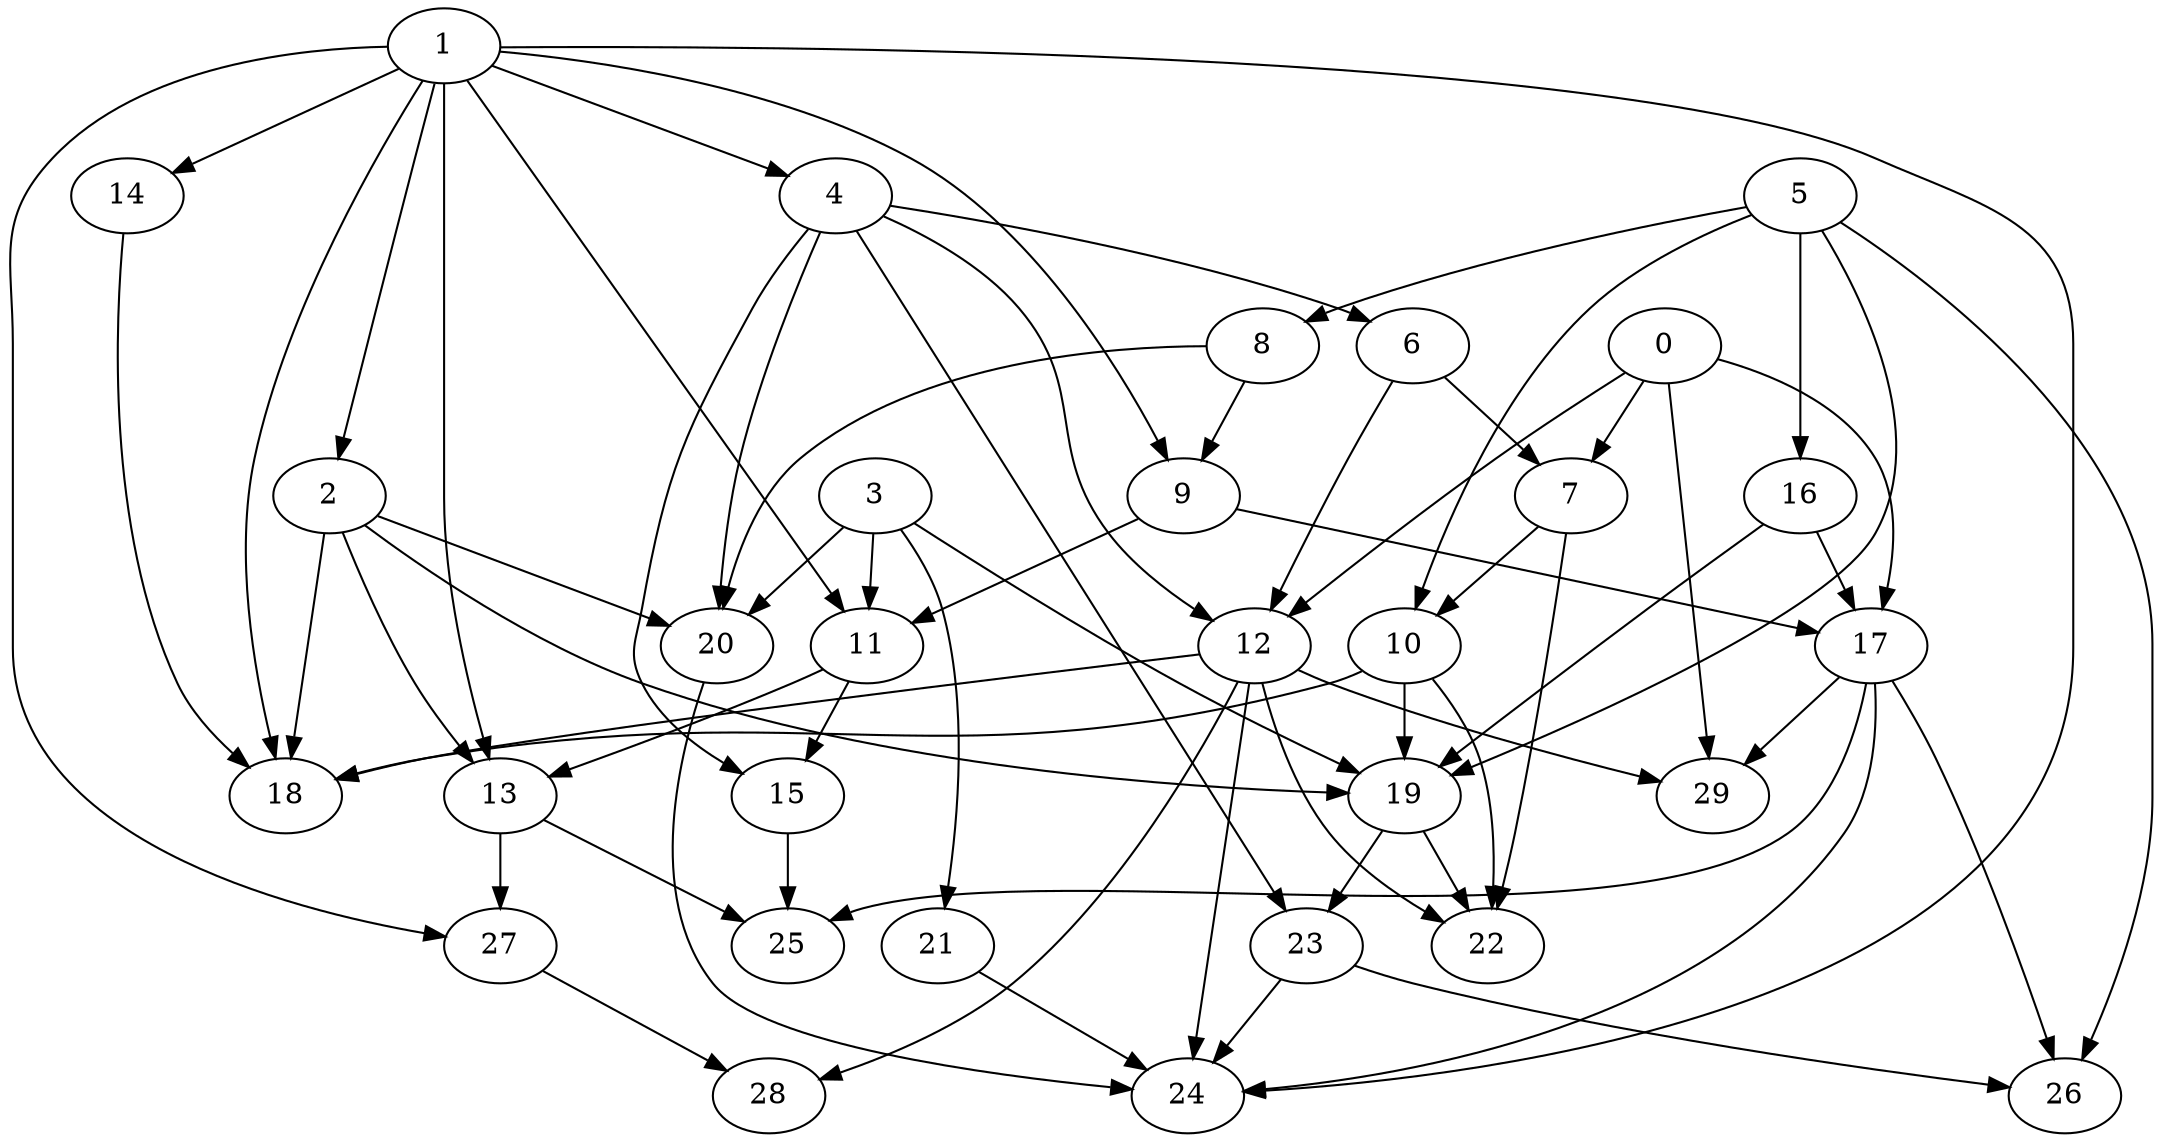 digraph "Random_Nodes_30_Density_2.20_CCR_9.99_WeightType_Random_Homogeneous-2" {
1 [Weight=10];
5 [Weight=5];
4 [Weight=6];
8 [Weight=10];
6 [Weight=7];
0 [Weight=7];
9 [Weight=8];
3 [Weight=8];
7 [Weight=8];
2 [Weight=4];
16 [Weight=6];
10 [Weight=3];
11 [Weight=5];
19 [Weight=9];
13 [Weight=5];
12 [Weight=2];
27 [Weight=2];
17 [Weight=4];
23 [Weight=10];
21 [Weight=4];
20 [Weight=9];
15 [Weight=8];
14 [Weight=8];
24 [Weight=9];
28 [Weight=9];
18 [Weight=6];
22 [Weight=6];
29 [Weight=6];
25 [Weight=3];
26 [Weight=3];
1 -> 4 [Weight=27];
2 -> 20 [Weight=37];
9 -> 17 [Weight=37];
4 -> 12 [Weight=23];
23 -> 26 [Weight=32];
5 -> 8 [Weight=27];
1 -> 11 [Weight=37];
3 -> 21 [Weight=46];
16 -> 17 [Weight=37];
13 -> 25 [Weight=23];
2 -> 19 [Weight=32];
12 -> 29 [Weight=41];
8 -> 20 [Weight=9];
10 -> 18 [Weight=9];
1 -> 14 [Weight=27];
4 -> 23 [Weight=41];
1 -> 9 [Weight=23];
6 -> 12 [Weight=46];
5 -> 16 [Weight=41];
4 -> 6 [Weight=41];
1 -> 27 [Weight=23];
4 -> 15 [Weight=9];
12 -> 28 [Weight=41];
17 -> 29 [Weight=37];
11 -> 15 [Weight=37];
0 -> 12 [Weight=46];
0 -> 17 [Weight=41];
15 -> 25 [Weight=14];
27 -> 28 [Weight=41];
11 -> 13 [Weight=23];
0 -> 7 [Weight=27];
5 -> 26 [Weight=41];
4 -> 20 [Weight=14];
14 -> 18 [Weight=9];
16 -> 19 [Weight=27];
1 -> 2 [Weight=46];
7 -> 10 [Weight=9];
17 -> 25 [Weight=18];
1 -> 13 [Weight=46];
13 -> 27 [Weight=14];
19 -> 22 [Weight=41];
17 -> 26 [Weight=32];
12 -> 18 [Weight=32];
3 -> 11 [Weight=23];
20 -> 24 [Weight=18];
9 -> 11 [Weight=37];
19 -> 23 [Weight=27];
1 -> 18 [Weight=9];
10 -> 22 [Weight=23];
8 -> 9 [Weight=46];
12 -> 22 [Weight=23];
1 -> 24 [Weight=27];
12 -> 24 [Weight=14];
17 -> 24 [Weight=14];
2 -> 18 [Weight=23];
0 -> 29 [Weight=37];
5 -> 19 [Weight=27];
7 -> 22 [Weight=46];
21 -> 24 [Weight=27];
10 -> 19 [Weight=18];
3 -> 20 [Weight=37];
23 -> 24 [Weight=23];
3 -> 19 [Weight=23];
2 -> 13 [Weight=14];
5 -> 10 [Weight=27];
6 -> 7 [Weight=32];
}

